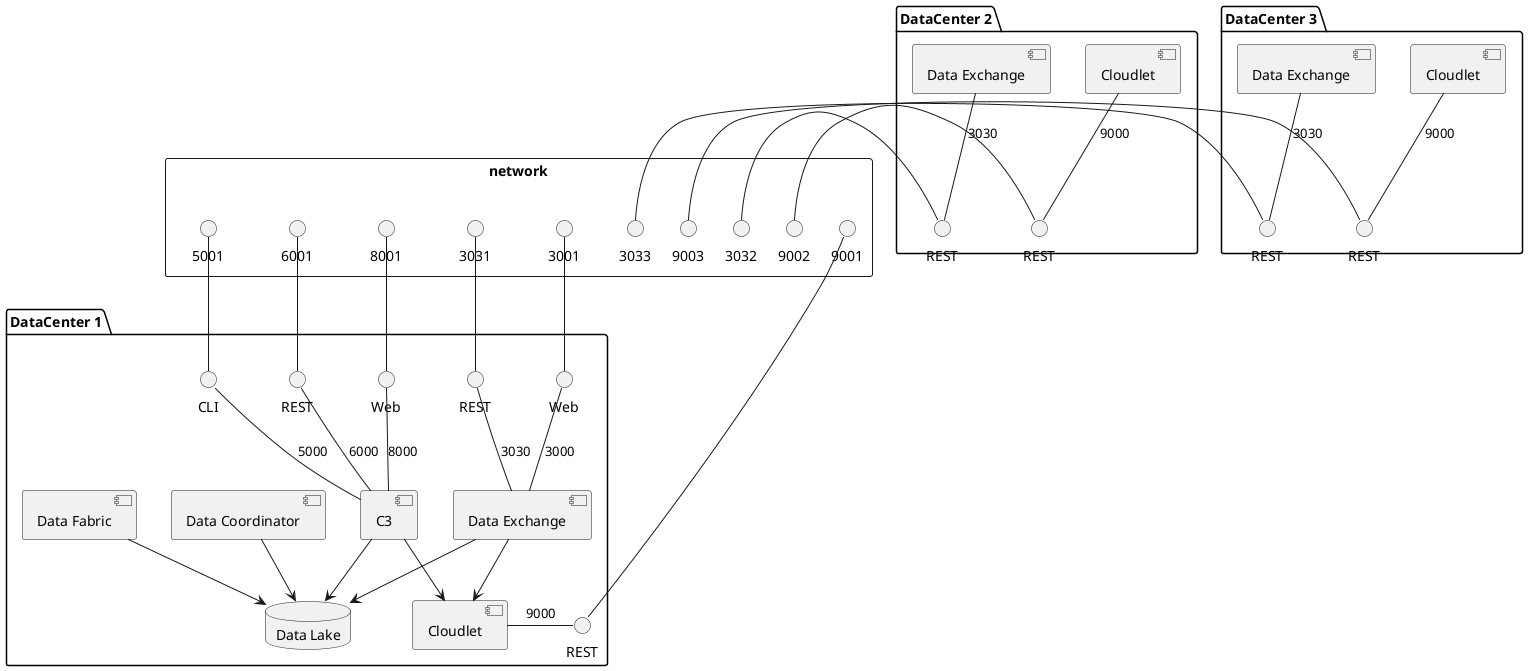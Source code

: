 @startuml

package "DataCenter 2" {
  interface REST as RESTCL2
  interface REST as RESTDE2
  Component Cloudlet as CL2
  Component "Data Exchange" as DE2

  DE2 -- RESTDE2 : 3030
  CL2 -- RESTCL2 : 9000
}

package "DataCenter 3" {
  interface REST as RESTCL3
  interface REST as RESTDE3
  Component Cloudlet as CL3
  Component "Data Exchange" as DE3

  CL3 -- RESTCL3 : 9000
  DE3 -- RESTDE3 : 3030
}

package "DataCenter 1" {
    interface Web as Web1
    interface CLI as CLI1
    interface REST as REST1
    component "C3" as C31
    Web1 -- C31 : 8000
    CLI1 -- C31 : 5000
    REST1 -- C31 : 6000


    component "Data Exchange" as DE1
    interface Web as WebDE1
    interface REST as RESTDE1
    WebDE1 -- DE1 : 3000
    RESTDE1 -- DE1 : 3030

    component "Data Coordinator" as DC1
    component "Data Fabric" as DF1
    database "Data Lake" as DL1
    component "Cloudlet" As CL1
    interface REST as RESTCL1
    CL1 - RESTCL1 : 9000
    C31 --> CL1
    DE1 --> CL1
    C31 --> DL1
    DF1 --> DL1
    DC1 --> DL1
    DE1 --> DL1
}


rectangle "network" {
9001 - RESTCL1
8001 -- Web1
5001 -- CLI1
6001 -- REST1
3001 -- WebDE1
3031 -- RESTDE1
9002 - RESTCL2
3032 - RESTDE2
9003 - RESTCL3
3033 - RESTDE3
}

@enduml
